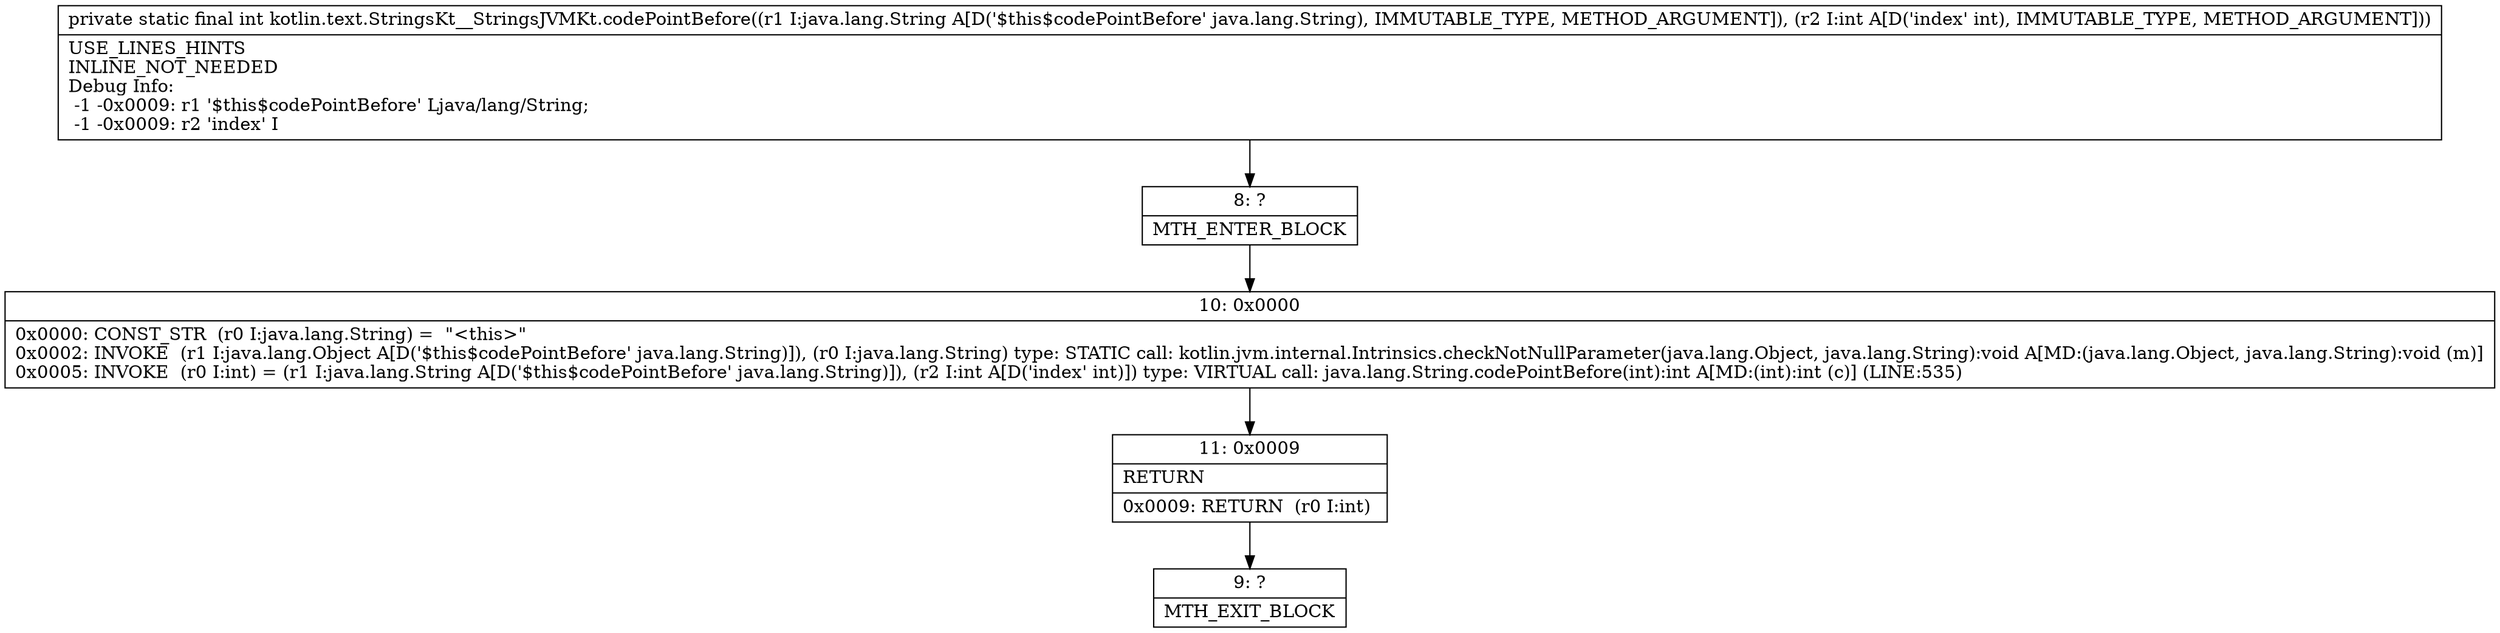 digraph "CFG forkotlin.text.StringsKt__StringsJVMKt.codePointBefore(Ljava\/lang\/String;I)I" {
Node_8 [shape=record,label="{8\:\ ?|MTH_ENTER_BLOCK\l}"];
Node_10 [shape=record,label="{10\:\ 0x0000|0x0000: CONST_STR  (r0 I:java.lang.String) =  \"\<this\>\" \l0x0002: INVOKE  (r1 I:java.lang.Object A[D('$this$codePointBefore' java.lang.String)]), (r0 I:java.lang.String) type: STATIC call: kotlin.jvm.internal.Intrinsics.checkNotNullParameter(java.lang.Object, java.lang.String):void A[MD:(java.lang.Object, java.lang.String):void (m)]\l0x0005: INVOKE  (r0 I:int) = (r1 I:java.lang.String A[D('$this$codePointBefore' java.lang.String)]), (r2 I:int A[D('index' int)]) type: VIRTUAL call: java.lang.String.codePointBefore(int):int A[MD:(int):int (c)] (LINE:535)\l}"];
Node_11 [shape=record,label="{11\:\ 0x0009|RETURN\l|0x0009: RETURN  (r0 I:int) \l}"];
Node_9 [shape=record,label="{9\:\ ?|MTH_EXIT_BLOCK\l}"];
MethodNode[shape=record,label="{private static final int kotlin.text.StringsKt__StringsJVMKt.codePointBefore((r1 I:java.lang.String A[D('$this$codePointBefore' java.lang.String), IMMUTABLE_TYPE, METHOD_ARGUMENT]), (r2 I:int A[D('index' int), IMMUTABLE_TYPE, METHOD_ARGUMENT]))  | USE_LINES_HINTS\lINLINE_NOT_NEEDED\lDebug Info:\l  \-1 \-0x0009: r1 '$this$codePointBefore' Ljava\/lang\/String;\l  \-1 \-0x0009: r2 'index' I\l}"];
MethodNode -> Node_8;Node_8 -> Node_10;
Node_10 -> Node_11;
Node_11 -> Node_9;
}

